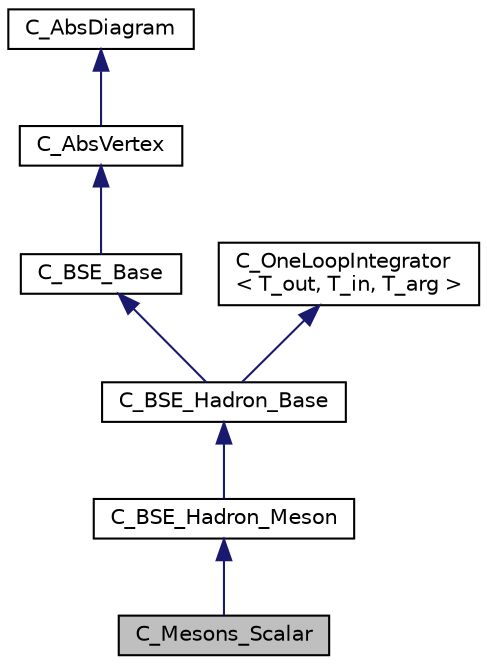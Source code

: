 digraph "C_Mesons_Scalar"
{
  edge [fontname="Helvetica",fontsize="10",labelfontname="Helvetica",labelfontsize="10"];
  node [fontname="Helvetica",fontsize="10",shape=record];
  Node1 [label="C_Mesons_Scalar",height=0.2,width=0.4,color="black", fillcolor="grey75", style="filled" fontcolor="black"];
  Node2 -> Node1 [dir="back",color="midnightblue",fontsize="10",style="solid"];
  Node2 [label="C_BSE_Hadron_Meson",height=0.2,width=0.4,color="black", fillcolor="white", style="filled",URL="$class_c___b_s_e___hadron___meson.html"];
  Node3 -> Node2 [dir="back",color="midnightblue",fontsize="10",style="solid"];
  Node3 [label="C_BSE_Hadron_Base",height=0.2,width=0.4,color="black", fillcolor="white", style="filled",URL="$class_c___b_s_e___hadron___base.html"];
  Node4 -> Node3 [dir="back",color="midnightblue",fontsize="10",style="solid"];
  Node4 [label="C_BSE_Base",height=0.2,width=0.4,color="black", fillcolor="white", style="filled",URL="$class_c___b_s_e___base.html"];
  Node5 -> Node4 [dir="back",color="midnightblue",fontsize="10",style="solid"];
  Node5 [label="C_AbsVertex",height=0.2,width=0.4,color="black", fillcolor="white", style="filled",URL="$class_c___abs_vertex.html"];
  Node6 -> Node5 [dir="back",color="midnightblue",fontsize="10",style="solid"];
  Node6 [label="C_AbsDiagram",height=0.2,width=0.4,color="black", fillcolor="white", style="filled",URL="$class_c___abs_diagram.html"];
  Node7 -> Node3 [dir="back",color="midnightblue",fontsize="10",style="solid"];
  Node7 [label="C_OneLoopIntegrator\l\< T_out, T_in, T_arg \>",height=0.2,width=0.4,color="black", fillcolor="white", style="filled",URL="$class_c___one_loop_integrator.html"];
}
